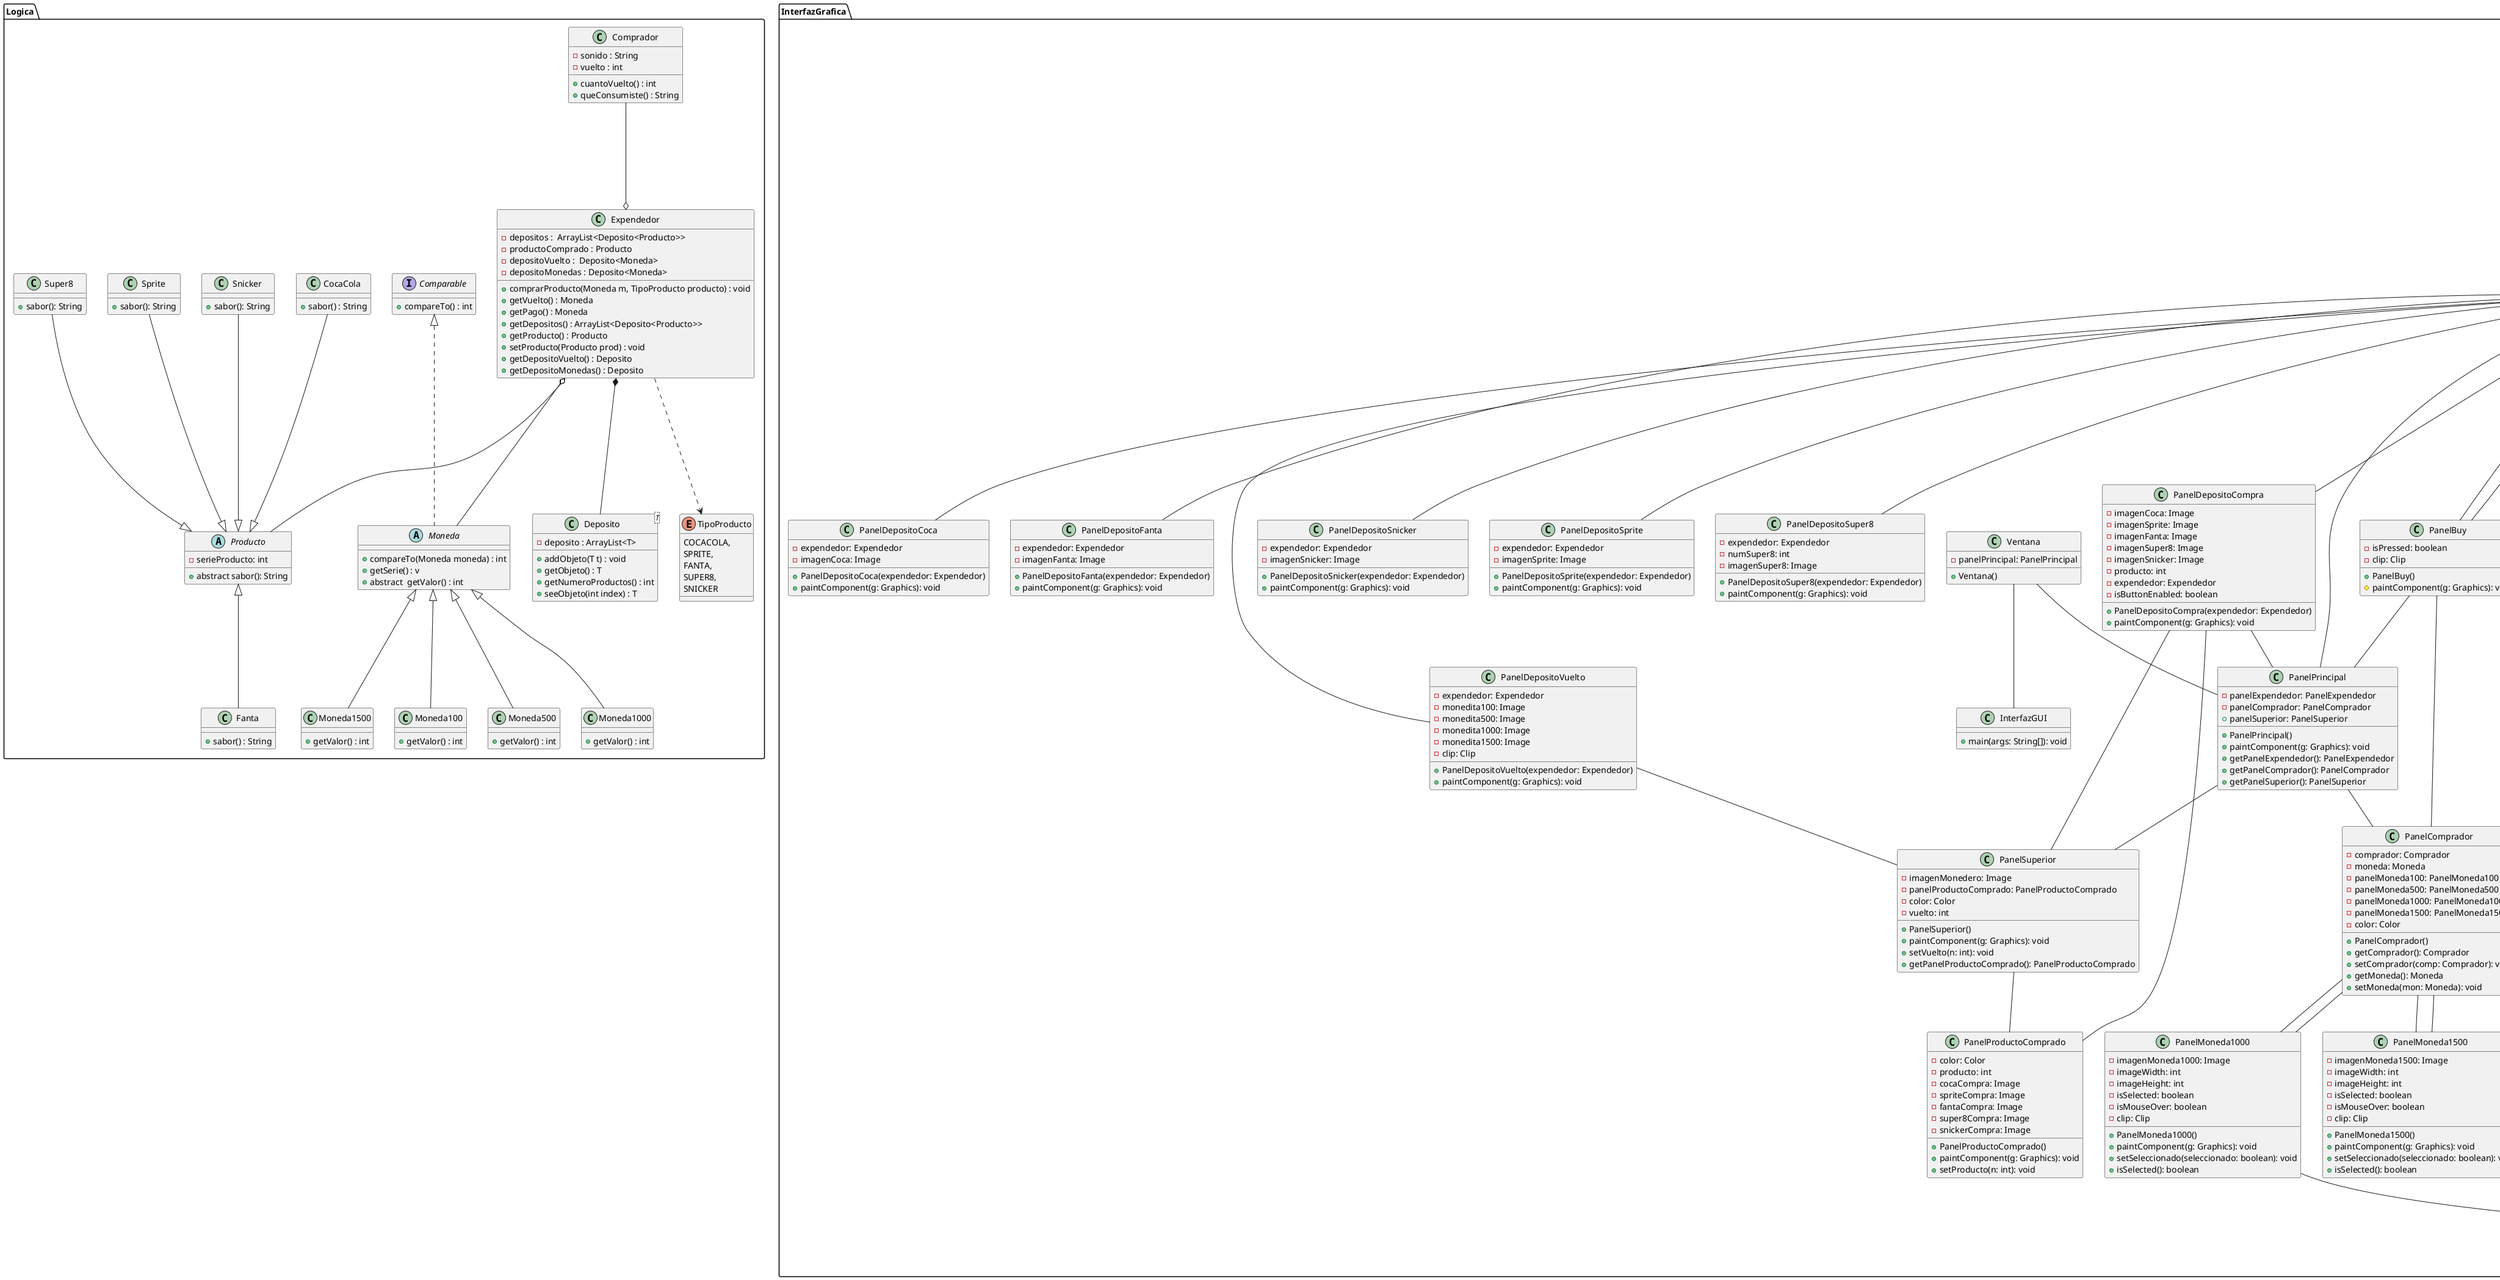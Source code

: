 @startuml

package Logica{

    class CocaCola {
        + sabor() : String
    }

    class Comprador {
        - sonido : String
        - vuelto : int

        +cuantoVuelto() : int
        +queConsumiste() : String
    }

    class Deposito<T> {
        -  deposito : ArrayList<T>

        +  addObjeto(T t) : void
        + getObjeto() : T
        +  getNumeroProductos() : int
        +  seeObjeto(int index) : T
    }

    class Expendedor {
        - depositos :  ArrayList<Deposito<Producto>>
        -  productoComprado : Producto
        - depositoVuelto :  Deposito<Moneda>
        - depositoMonedas : Deposito<Moneda>

        +comprarProducto(Moneda m, TipoProducto producto) : void
        +  getVuelto() : Moneda
        +  getPago() : Moneda
        +  getDepositos() : ArrayList<Deposito<Producto>>
        +  getProducto() : Producto
        +  setProducto(Producto prod) : void
        +  getDepositoVuelto() : Deposito
        +  getDepositoMonedas() : Deposito
    }

    class Fanta extends Producto {
        +  sabor() : String
    }

    abstract class Moneda implements Comparable<Moneda> {
        + compareTo(Moneda moneda) : int
        +  getSerie() : v
        + abstract  getValor() : int
    }

    interface Comparable{
        + compareTo() : int
    }

    class Moneda100 extends Moneda {
        +  getValor() : int
    }

    class Moneda500 extends Moneda {
        +  getValor() : int
    }

    class Moneda1000 extends Moneda {
        +  getValor() : int
    }

    class Moneda1500 extends Moneda {
        +  getValor() : int
    }

    abstract class Producto {
        - serieProducto: int

        + abstract sabor(): String
    }

    class Snicker {

        + sabor(): String
    }

    class Sprite {

        + sabor(): String
    }

    class Super8 {

        + sabor(): String
    }

    enum TipoProducto {
        COCACOLA,
        SPRITE,
        FANTA,
        SUPER8,
        SNICKER
    }

    Expendedor *-- Deposito
    Expendedor ..> TipoProducto
    Comprador --o Expendedor
    Expendedor o-- Producto
    Expendedor o-- Moneda
    CocaCola --|> Producto
    Snicker --|> Producto
    Sprite --|> Producto
    Super8 --|> Producto
}

package InterfazGrafica{

    class ExpendedorFrame {
        - panelExpendedor: PanelExpendedor
        + ExpendedorFrame()
        + initUI(): void
        + main(args: String[]): void
    }

    class InterfazGUI {
        + main(args: String[]): void
    }

    class PanelBuy {
        - isPressed: boolean
        - clip: Clip
        + PanelBuy()
        # paintComponent(g: Graphics): void
    }

     class PanelComprador {
        - comprador: Comprador
        - moneda: Moneda
        - panelMoneda100: PanelMoneda100
        - panelMoneda500: PanelMoneda500
        - panelMoneda1000: PanelMoneda1000
        - panelMoneda1500: PanelMoneda1500
        - color: Color
        + PanelComprador()
        + getComprador(): Comprador
        + setComprador(comp: Comprador): void
        + getMoneda(): Moneda
        + setMoneda(mon: Moneda): void
    }

    class PanelDepositoCompra {
        - imagenCoca: Image
        - imagenSprite: Image
        - imagenFanta: Image
        - imagenSuper8: Image
        - imagenSnicker: Image
        - producto: int
        - expendedor: Expendedor
        - isButtonEnabled: boolean
        + PanelDepositoCompra(expendedor: Expendedor)
        + paintComponent(g: Graphics): void
    }

    class PanelDepositoMonedas {
        - monedita100: Image
        - monedita500: Image
        - monedita1000: Image
        - monedita1500: Image
        - expendedor: Expendedor
        + PanelDepositoMonedas(expendedor: Expendedor)
        + paintComponent(g: Graphics): void
    }

    class PanelDepositoVuelto {
        - expendedor: Expendedor
        - monedita100: Image
        - monedita500: Image
        - monedita1000: Image
        - monedita1500: Image
        - clip: Clip
        + PanelDepositoVuelto(expendedor: Expendedor)
        + paintComponent(g: Graphics): void
    }

    class PanelExpendedor {
        - imagenExpendedor: Image
        - panelDepositoCoca: PanelDepositoCoca
        - panelDepositoSprite: PanelDepositoSprite
        - panelDepositoFanta: PanelDepositoFanta
        - panelDepositoSuper8: PanelDepositoSuper8
        - panelDepositoSnicker: PanelDepositoSnicker
        - panelSeleccionCocacola: PanelSeleccionCocacola
        - panelSeleccionSprite: PanelSeleccionSprite
        - panelSeleccionFanta: PanelSeleccionFanta
        - panelSeleccionSuper8: PanelSeleccionSuper8
        - panelSeleccionSnicker: PanelSeleccionSnicker
        - panelBuy: PanelBuy
        - panelDepositoVuelto: PanelDepositoVuelto
        - panelDepositoMonedas: PanelDepositoMonedas
        - panelDepositoCompra: PanelDepositoCompra
        - expendedor: Expendedor
        - producto: TipoProducto
        - test: JPanel
        + PanelExpendedor()
        + paintComponent(g: Graphics): void
        + getExpendedor(): Expendedor
        + setExpendedor(exp: Expendedor): void
        + getProducto(): TipoProducto
        + setProducto(prod: TipoProducto): void
    }

    class PanelPrincipal {
        - panelExpendedor: PanelExpendedor
        - panelComprador: PanelComprador
        + panelSuperior: PanelSuperior
        + PanelPrincipal()
        + paintComponent(g: Graphics): void
        + getPanelExpendedor(): PanelExpendedor
        + getPanelComprador(): PanelComprador
        + getPanelSuperior(): PanelSuperior
    }

    class PanelProductoComprado {
        - color: Color
        - producto: int
        - cocaCompra: Image
        - spriteCompra: Image
        - fantaCompra: Image
        - super8Compra: Image
        - snickerCompra: Image
        + PanelProductoComprado()
        + paintComponent(g: Graphics): void
        + setProducto(n: int): void
    }

    class PanelSuperior {
        - imagenMonedero: Image
        - panelProductoComprado: PanelProductoComprado
        - color: Color
        - vuelto: int
        + PanelSuperior()
        + paintComponent(g: Graphics): void
        + setVuelto(n: int): void
        + getPanelProductoComprado(): PanelProductoComprado
    }

     class Ventana {
        - panelPrincipal: PanelPrincipal
        + Ventana()
    }

    class PanelDepositoCoca {
        - expendedor: Expendedor
        - imagenCoca: Image
        + PanelDepositoCoca(expendedor: Expendedor)
        + paintComponent(g: Graphics): void
    }

    class PanelDepositoFanta {
        - expendedor: Expendedor
        - imagenFanta: Image
        + PanelDepositoFanta(expendedor: Expendedor)
        + paintComponent(g: Graphics): void
    }

    class PanelDepositoSnicker {
        - expendedor: Expendedor
        - imagenSnicker: Image
        + PanelDepositoSnicker(expendedor: Expendedor)
        + paintComponent(g: Graphics): void
    }

    class PanelDepositoSprite {
        - expendedor: Expendedor
        - imagenSprite: Image
        + PanelDepositoSprite(expendedor: Expendedor)
        + paintComponent(g: Graphics): void
    }

    class PanelDepositoSuper8 {
        - expendedor: Expendedor
        - numSuper8: int
        - imagenSuper8: Image
        + PanelDepositoSuper8(expendedor: Expendedor)
        + paintComponent(g: Graphics): void
    }

     class GestorSeleccionMonedas {
        - ultimoPanelSeleccionado: PanelSeleccionable
        + seleccionarPanel(panel: PanelSeleccionable): void
        + deseleccionarTodos(): void
    }

    class PanelMoneda100 {
        - imagenMoneda100: Image
        - imageWidth: int
        - imageHeight: int
        - isSelected: boolean
        - isMouseOver: boolean
        - clip: Clip
        + PanelMoneda100()
        + paintComponent(g: Graphics): void
        + setSeleccionado(seleccionado: boolean): void
        + isSelected(): boolean
    }

    class PanelMoneda500 {
        - imagenMoneda500: Image
        - imageWidth: int
        - imageHeight: int
        - isSelected: boolean
        - isMouseOver: boolean
        - clip: Clip
        + PanelMoneda500()
        + paintComponent(g: Graphics): void
        + setSeleccionado(seleccionado: boolean): void
        + isSelected(): boolean
    }

    class PanelMoneda1000 {
        - imagenMoneda1000: Image
        - imageWidth: int
        - imageHeight: int
        - isSelected: boolean
        - isMouseOver: boolean
        - clip: Clip
        + PanelMoneda1000()
        + paintComponent(g: Graphics): void
        + setSeleccionado(seleccionado: boolean): void
        + isSelected(): boolean
    }

    class PanelMoneda1500 {
        - imagenMoneda1500: Image
        - imageWidth: int
        - imageHeight: int
        - isSelected: boolean
        - isMouseOver: boolean
        - clip: Clip
        + PanelMoneda1500()
        + paintComponent(g: Graphics): void
        + setSeleccionado(seleccionado: boolean): void
        + isSelected(): boolean
    }

    class GestorSeleccion {
        - ultimoPanelSeleccionado: PanelSeleccionable
        + seleccionarPanel(panel: PanelSeleccionable): void
        + deseleccionarTodos(): void
    }

    interface PanelSeleccionable {
        {abstract} +setSeleccionado(seleccionado: boolean): void
        {abstract} +isSelected(): boolean
    }

    class PanelSeleccionCocacola {
        - coca: TipoProducto
        - isSelected: boolean
        - clip: Clip

        {method} +PanelSeleccionCocacola()
        {method} +paintComponent(g: Graphics): void
        {method} +setSeleccionado(seleccionado: boolean): void
        {method} +isSelected(): boolean
    }

    class PanelSeleccionFanta {
        - fanta: TipoProducto
        - isSelected: boolean
        - clip: Clip

        {method} +PanelSeleccionFanta()
        {method} +paintComponent(g: Graphics): void
        {method} +setSeleccionado(seleccionado: boolean): void
        {method} +isSelected(): boolean
    }

    class PanelSeleccionSnicker {
        - snicker: TipoProducto
        - isSelected: boolean
        - clip: Clip

        {method} +PanelSeleccionSnicker()
        {method} +paintComponent(g: Graphics): void
        {method} +setSeleccionado(seleccionado: boolean): void
        {method} +isSelected(): boolean
    }

    class PanelSeleccionSprite {
        - sprite: TipoProducto
        - isSelected: boolean
        - clip: Clip

        {method} +PanelSeleccionSprite()
        {method} +paintComponent(g: Graphics): void
        {method} +setSeleccionado(seleccionado: boolean): void
        {method} +isSelected(): boolean
    }

    class PanelSeleccionSuper8 {
        - super8: TipoProducto
        - isSelected: boolean
        - clip: Clip

        {method} +PanelSeleccionSuper8()
        {method} +paintComponent(g: Graphics): void
        {method} +setSeleccionado(seleccionado: boolean): void
        {method} +isSelected(): boolean
    }

    ExpendedorFrame -- PanelExpendedor
    Ventana -- InterfazGUI
    Ventana -- PanelPrincipal

    PanelBuy -- PanelComprador
    PanelBuy -- PanelPrincipal
    PanelBuy -- PanelExpendedor

    PanelComprador -- PanelMoneda100
    PanelComprador -- PanelMoneda500
    PanelComprador -- PanelMoneda1000
    PanelComprador -- PanelMoneda1500

    PanelDepositoCompra -- PanelSuperior
    PanelDepositoCompra -- PanelProductoComprado

    PanelDepositoVuelto -- PanelSuperior
    PanelDepositoCompra -- PanelPrincipal

    PanelExpendedor -- PanelDepositoCoca
    PanelExpendedor -- PanelDepositoSprite
    PanelExpendedor -- PanelDepositoFanta
    PanelExpendedor -- PanelDepositoSuper8
    PanelExpendedor -- PanelDepositoSnicker
    PanelExpendedor -- PanelSeleccionCocacola
    PanelExpendedor -- PanelSeleccionSprite
    PanelExpendedor -- PanelSeleccionFanta
    PanelExpendedor -- PanelSeleccionSuper8
    PanelExpendedor -- PanelSeleccionSnicker
    PanelExpendedor -- PanelBuy
    PanelExpendedor -- PanelDepositoVuelto
    PanelExpendedor -- PanelDepositoMonedas
    PanelExpendedor -- PanelDepositoCompra

    PanelPrincipal -- PanelExpendedor
    PanelPrincipal -- PanelComprador
    PanelPrincipal -- PanelSuperior

    PanelSuperior -- PanelProductoComprado

    GestorSeleccion -- PanelSeleccionable

    PanelSeleccionCocacola -- PanelSeleccionable
    PanelSeleccionCocacola -- GestorSeleccion
    PanelSeleccionCocacola -- PanelExpendedor

    PanelSeleccionFanta -- PanelSeleccionable
    PanelSeleccionFanta -- GestorSeleccion
    PanelSeleccionFanta -- PanelExpendedor

    PanelSeleccionSnicker -- PanelSeleccionable
    PanelSeleccionSnicker -- GestorSeleccion
    PanelSeleccionSnicker -- PanelExpendedor

    PanelSeleccionSprite -- PanelSeleccionable
    PanelSeleccionSprite -- GestorSeleccion
    PanelSeleccionSprite -- PanelExpendedor

    PanelSeleccionSuper8 -- PanelSeleccionable
    PanelSeleccionSuper8 -- GestorSeleccion
    PanelSeleccionSuper8 -- PanelExpendedor

    GestorSeleccionMonedas -- PanelSeleccionable

    PanelMoneda100 -- PanelSeleccionable
    PanelMoneda100 -- PanelComprador

    PanelMoneda500 -- PanelSeleccionable
    PanelMoneda500 -- PanelComprador

    PanelMoneda1000 -- PanelSeleccionable
    PanelMoneda1000 -- PanelComprador

    PanelMoneda1500 -- PanelSeleccionable
    PanelMoneda1500 -- PanelComprador
}




@enduml
